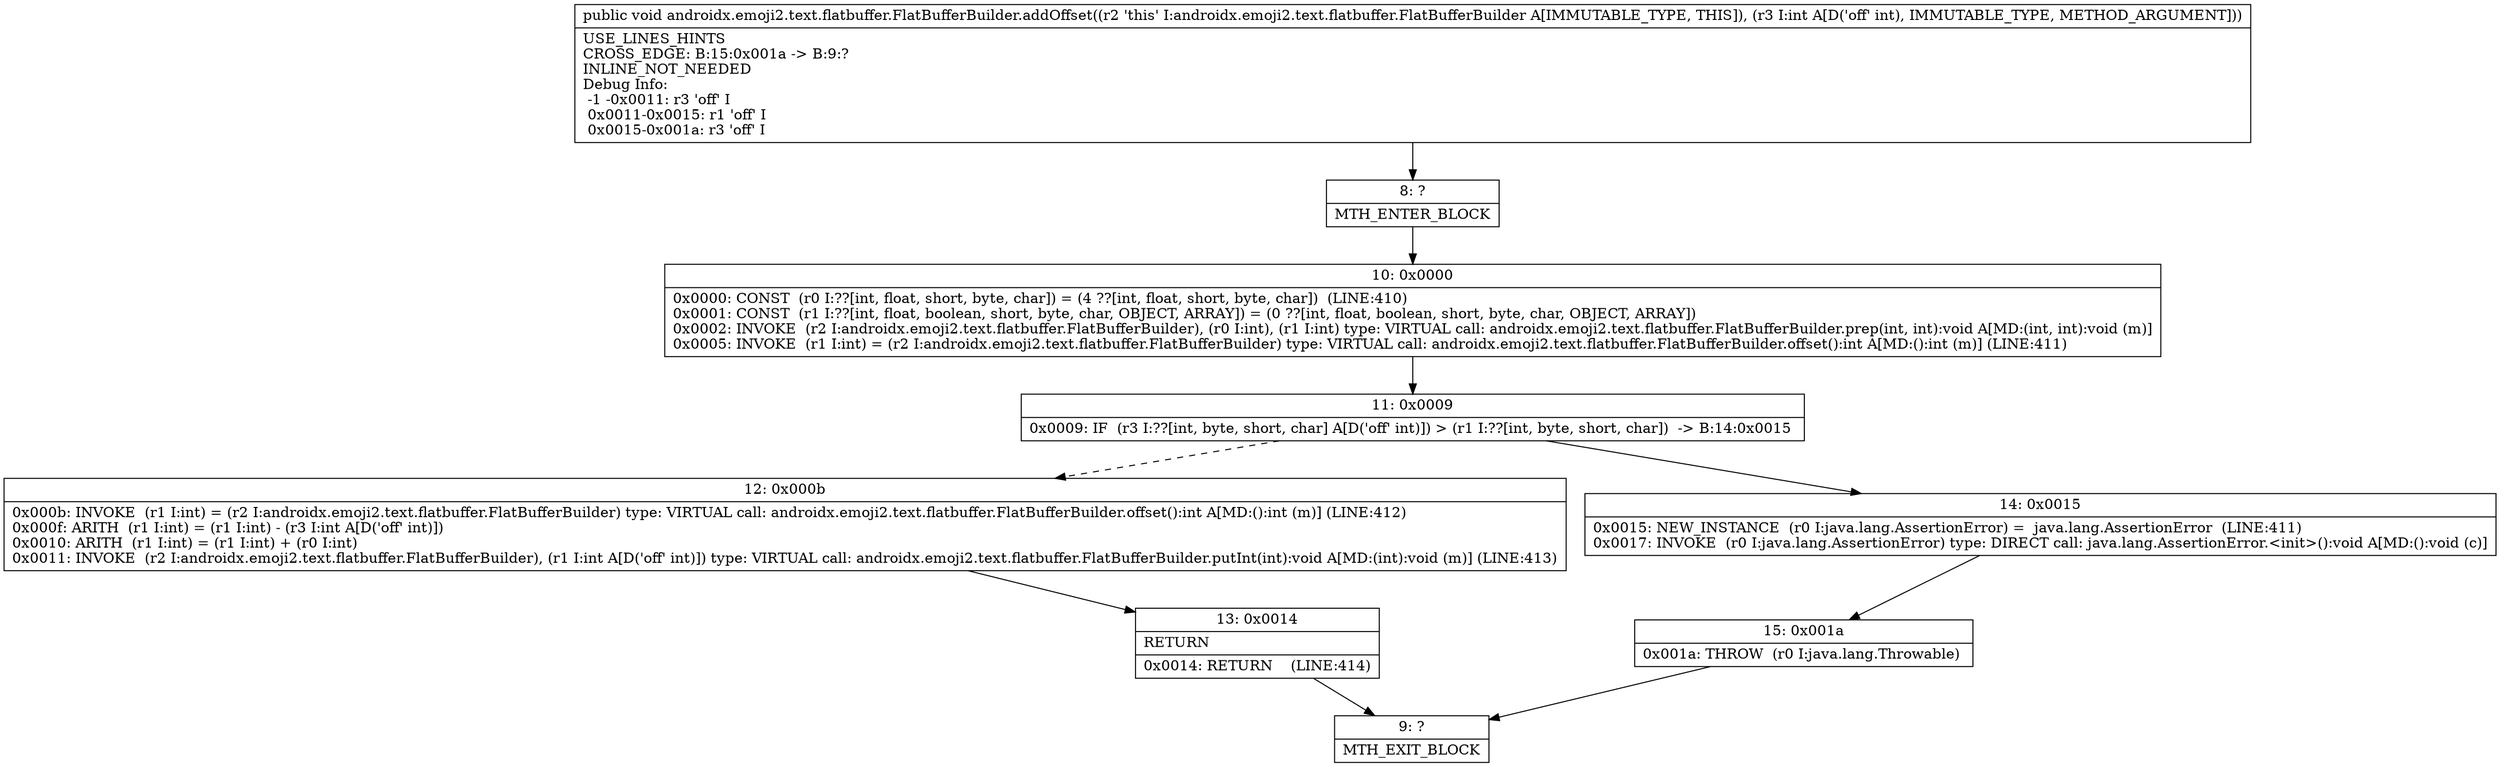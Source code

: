 digraph "CFG forandroidx.emoji2.text.flatbuffer.FlatBufferBuilder.addOffset(I)V" {
Node_8 [shape=record,label="{8\:\ ?|MTH_ENTER_BLOCK\l}"];
Node_10 [shape=record,label="{10\:\ 0x0000|0x0000: CONST  (r0 I:??[int, float, short, byte, char]) = (4 ??[int, float, short, byte, char])  (LINE:410)\l0x0001: CONST  (r1 I:??[int, float, boolean, short, byte, char, OBJECT, ARRAY]) = (0 ??[int, float, boolean, short, byte, char, OBJECT, ARRAY]) \l0x0002: INVOKE  (r2 I:androidx.emoji2.text.flatbuffer.FlatBufferBuilder), (r0 I:int), (r1 I:int) type: VIRTUAL call: androidx.emoji2.text.flatbuffer.FlatBufferBuilder.prep(int, int):void A[MD:(int, int):void (m)]\l0x0005: INVOKE  (r1 I:int) = (r2 I:androidx.emoji2.text.flatbuffer.FlatBufferBuilder) type: VIRTUAL call: androidx.emoji2.text.flatbuffer.FlatBufferBuilder.offset():int A[MD:():int (m)] (LINE:411)\l}"];
Node_11 [shape=record,label="{11\:\ 0x0009|0x0009: IF  (r3 I:??[int, byte, short, char] A[D('off' int)]) \> (r1 I:??[int, byte, short, char])  \-\> B:14:0x0015 \l}"];
Node_12 [shape=record,label="{12\:\ 0x000b|0x000b: INVOKE  (r1 I:int) = (r2 I:androidx.emoji2.text.flatbuffer.FlatBufferBuilder) type: VIRTUAL call: androidx.emoji2.text.flatbuffer.FlatBufferBuilder.offset():int A[MD:():int (m)] (LINE:412)\l0x000f: ARITH  (r1 I:int) = (r1 I:int) \- (r3 I:int A[D('off' int)]) \l0x0010: ARITH  (r1 I:int) = (r1 I:int) + (r0 I:int) \l0x0011: INVOKE  (r2 I:androidx.emoji2.text.flatbuffer.FlatBufferBuilder), (r1 I:int A[D('off' int)]) type: VIRTUAL call: androidx.emoji2.text.flatbuffer.FlatBufferBuilder.putInt(int):void A[MD:(int):void (m)] (LINE:413)\l}"];
Node_13 [shape=record,label="{13\:\ 0x0014|RETURN\l|0x0014: RETURN    (LINE:414)\l}"];
Node_9 [shape=record,label="{9\:\ ?|MTH_EXIT_BLOCK\l}"];
Node_14 [shape=record,label="{14\:\ 0x0015|0x0015: NEW_INSTANCE  (r0 I:java.lang.AssertionError) =  java.lang.AssertionError  (LINE:411)\l0x0017: INVOKE  (r0 I:java.lang.AssertionError) type: DIRECT call: java.lang.AssertionError.\<init\>():void A[MD:():void (c)]\l}"];
Node_15 [shape=record,label="{15\:\ 0x001a|0x001a: THROW  (r0 I:java.lang.Throwable) \l}"];
MethodNode[shape=record,label="{public void androidx.emoji2.text.flatbuffer.FlatBufferBuilder.addOffset((r2 'this' I:androidx.emoji2.text.flatbuffer.FlatBufferBuilder A[IMMUTABLE_TYPE, THIS]), (r3 I:int A[D('off' int), IMMUTABLE_TYPE, METHOD_ARGUMENT]))  | USE_LINES_HINTS\lCROSS_EDGE: B:15:0x001a \-\> B:9:?\lINLINE_NOT_NEEDED\lDebug Info:\l  \-1 \-0x0011: r3 'off' I\l  0x0011\-0x0015: r1 'off' I\l  0x0015\-0x001a: r3 'off' I\l}"];
MethodNode -> Node_8;Node_8 -> Node_10;
Node_10 -> Node_11;
Node_11 -> Node_12[style=dashed];
Node_11 -> Node_14;
Node_12 -> Node_13;
Node_13 -> Node_9;
Node_14 -> Node_15;
Node_15 -> Node_9;
}

